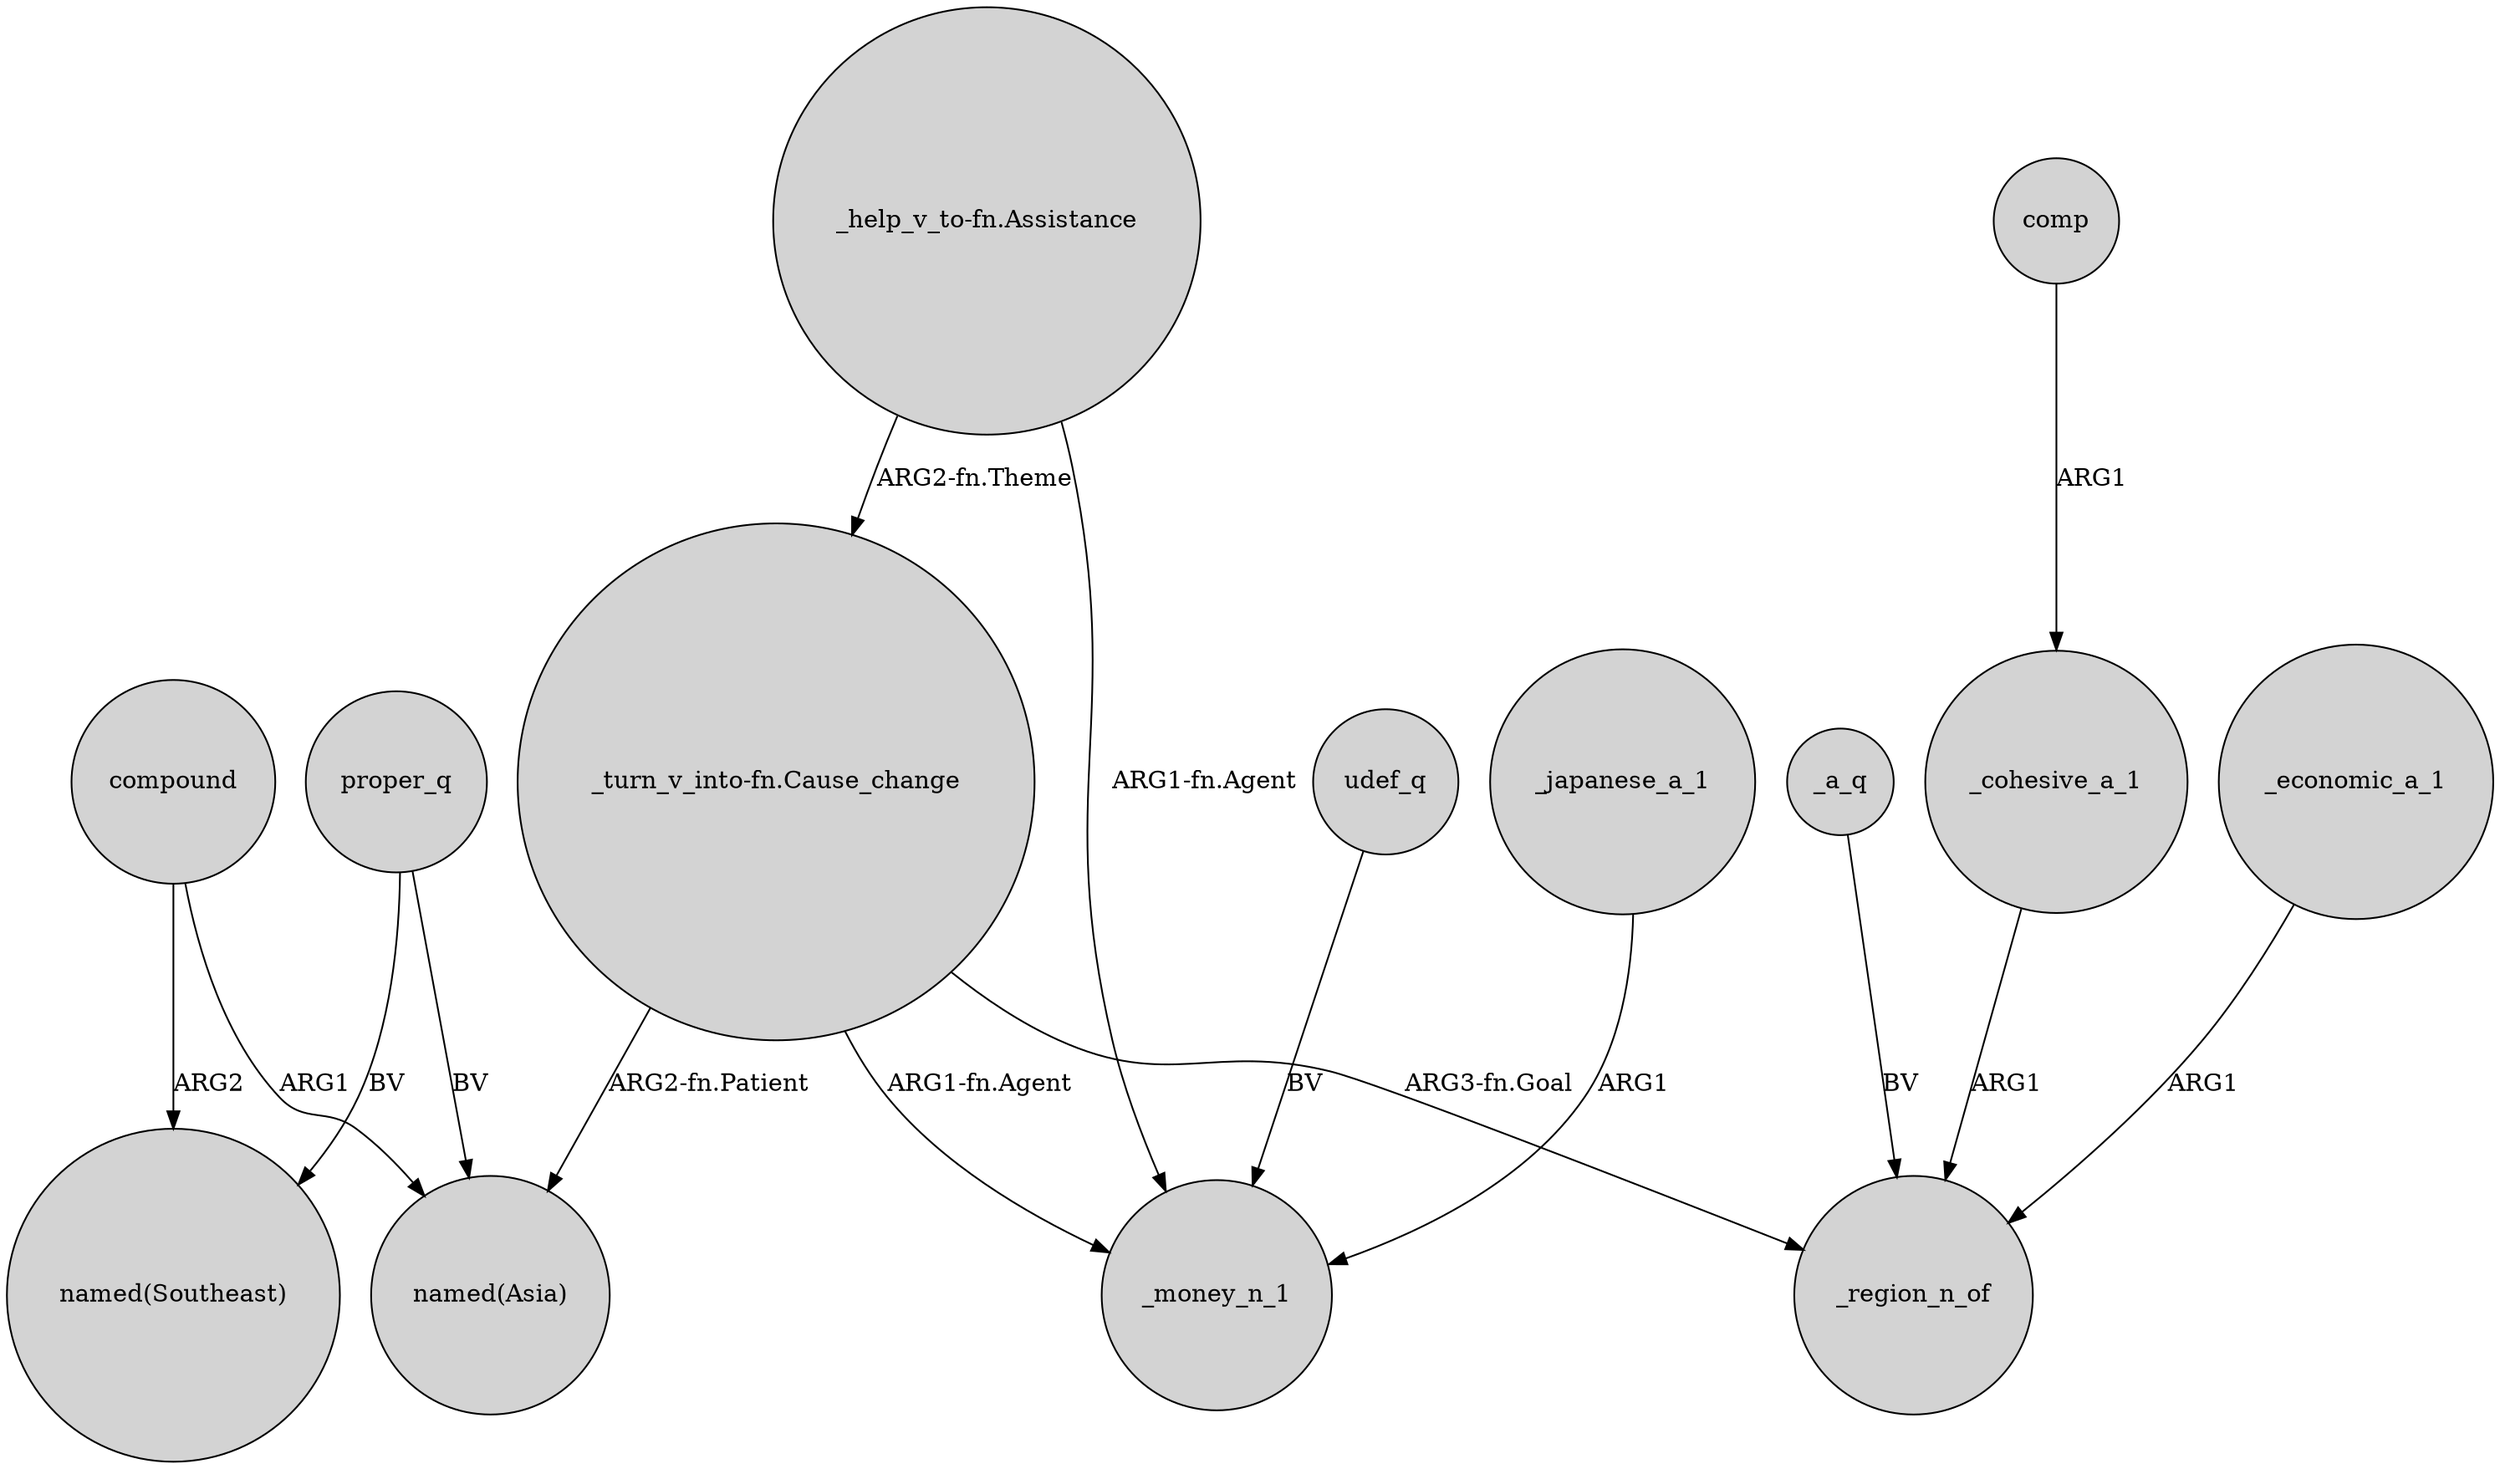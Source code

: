 digraph {
	node [shape=circle style=filled]
	compound -> "named(Southeast)" [label=ARG2]
	udef_q -> _money_n_1 [label=BV]
	_a_q -> _region_n_of [label=BV]
	"_turn_v_into-fn.Cause_change" -> "named(Asia)" [label="ARG2-fn.Patient"]
	"_help_v_to-fn.Assistance" -> "_turn_v_into-fn.Cause_change" [label="ARG2-fn.Theme"]
	"_turn_v_into-fn.Cause_change" -> _money_n_1 [label="ARG1-fn.Agent"]
	"_turn_v_into-fn.Cause_change" -> _region_n_of [label="ARG3-fn.Goal"]
	compound -> "named(Asia)" [label=ARG1]
	_japanese_a_1 -> _money_n_1 [label=ARG1]
	comp -> _cohesive_a_1 [label=ARG1]
	_cohesive_a_1 -> _region_n_of [label=ARG1]
	proper_q -> "named(Asia)" [label=BV]
	proper_q -> "named(Southeast)" [label=BV]
	"_help_v_to-fn.Assistance" -> _money_n_1 [label="ARG1-fn.Agent"]
	_economic_a_1 -> _region_n_of [label=ARG1]
}
